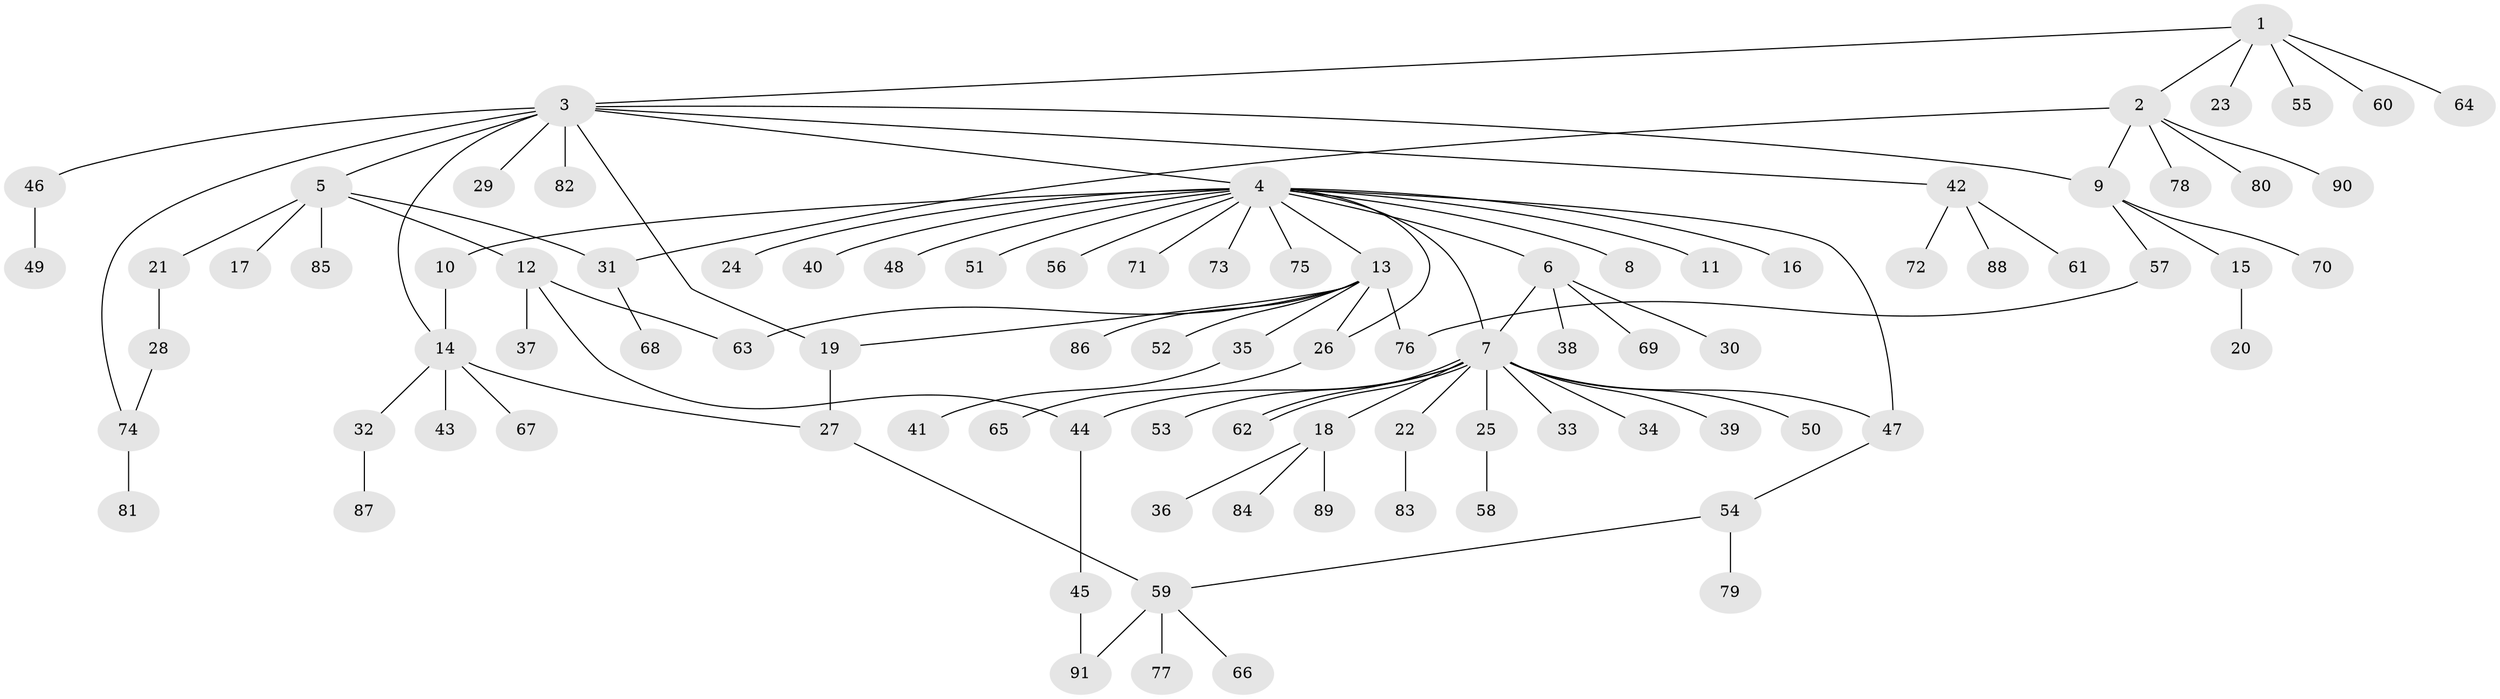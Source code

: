 // Generated by graph-tools (version 1.1) at 2025/11/02/27/25 16:11:13]
// undirected, 91 vertices, 105 edges
graph export_dot {
graph [start="1"]
  node [color=gray90,style=filled];
  1;
  2;
  3;
  4;
  5;
  6;
  7;
  8;
  9;
  10;
  11;
  12;
  13;
  14;
  15;
  16;
  17;
  18;
  19;
  20;
  21;
  22;
  23;
  24;
  25;
  26;
  27;
  28;
  29;
  30;
  31;
  32;
  33;
  34;
  35;
  36;
  37;
  38;
  39;
  40;
  41;
  42;
  43;
  44;
  45;
  46;
  47;
  48;
  49;
  50;
  51;
  52;
  53;
  54;
  55;
  56;
  57;
  58;
  59;
  60;
  61;
  62;
  63;
  64;
  65;
  66;
  67;
  68;
  69;
  70;
  71;
  72;
  73;
  74;
  75;
  76;
  77;
  78;
  79;
  80;
  81;
  82;
  83;
  84;
  85;
  86;
  87;
  88;
  89;
  90;
  91;
  1 -- 2;
  1 -- 3;
  1 -- 23;
  1 -- 55;
  1 -- 60;
  1 -- 64;
  2 -- 9;
  2 -- 31;
  2 -- 78;
  2 -- 80;
  2 -- 90;
  3 -- 4;
  3 -- 5;
  3 -- 9;
  3 -- 14;
  3 -- 19;
  3 -- 29;
  3 -- 42;
  3 -- 46;
  3 -- 74;
  3 -- 82;
  4 -- 6;
  4 -- 7;
  4 -- 8;
  4 -- 10;
  4 -- 11;
  4 -- 13;
  4 -- 16;
  4 -- 24;
  4 -- 26;
  4 -- 40;
  4 -- 47;
  4 -- 48;
  4 -- 51;
  4 -- 56;
  4 -- 71;
  4 -- 73;
  4 -- 75;
  5 -- 12;
  5 -- 17;
  5 -- 21;
  5 -- 31;
  5 -- 85;
  6 -- 7;
  6 -- 30;
  6 -- 38;
  6 -- 69;
  7 -- 18;
  7 -- 22;
  7 -- 25;
  7 -- 33;
  7 -- 34;
  7 -- 39;
  7 -- 44;
  7 -- 47;
  7 -- 50;
  7 -- 53;
  7 -- 62;
  7 -- 62;
  9 -- 15;
  9 -- 57;
  9 -- 70;
  10 -- 14;
  12 -- 37;
  12 -- 44;
  12 -- 63;
  13 -- 19;
  13 -- 26;
  13 -- 35;
  13 -- 52;
  13 -- 63;
  13 -- 76;
  13 -- 86;
  14 -- 27;
  14 -- 32;
  14 -- 43;
  14 -- 67;
  15 -- 20;
  18 -- 36;
  18 -- 84;
  18 -- 89;
  19 -- 27;
  21 -- 28;
  22 -- 83;
  25 -- 58;
  26 -- 65;
  27 -- 59;
  28 -- 74;
  31 -- 68;
  32 -- 87;
  35 -- 41;
  42 -- 61;
  42 -- 72;
  42 -- 88;
  44 -- 45;
  45 -- 91;
  46 -- 49;
  47 -- 54;
  54 -- 59;
  54 -- 79;
  57 -- 76;
  59 -- 66;
  59 -- 77;
  59 -- 91;
  74 -- 81;
}
